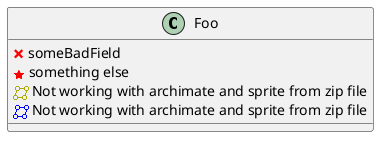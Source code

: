 {
  "sha1": "g21kvd7wh3mdctriywtezh4rrofyvcr",
  "insertion": {
    "when": "2024-06-01T09:03:07.032Z",
    "url": "http://forum.plantuml.net/8801/color-sprite-not-working-with-archimate-and-sprite-from-file",
    "user": "plantuml@gmail.com"
  }
}
@startuml
sprite Netw jar:archimate/network
!include <tupadr3/font-awesome/star>
class Foo {
 <color:#FF0000><&x></color> someBadField
 <color:red><$star*0.25></color> something else
 <color:#AAAA00><$Netw></color> Not working with archimate and sprite from zip file
 <$Netw,color=blue> Not working with archimate and sprite from zip file
}
@enduml
